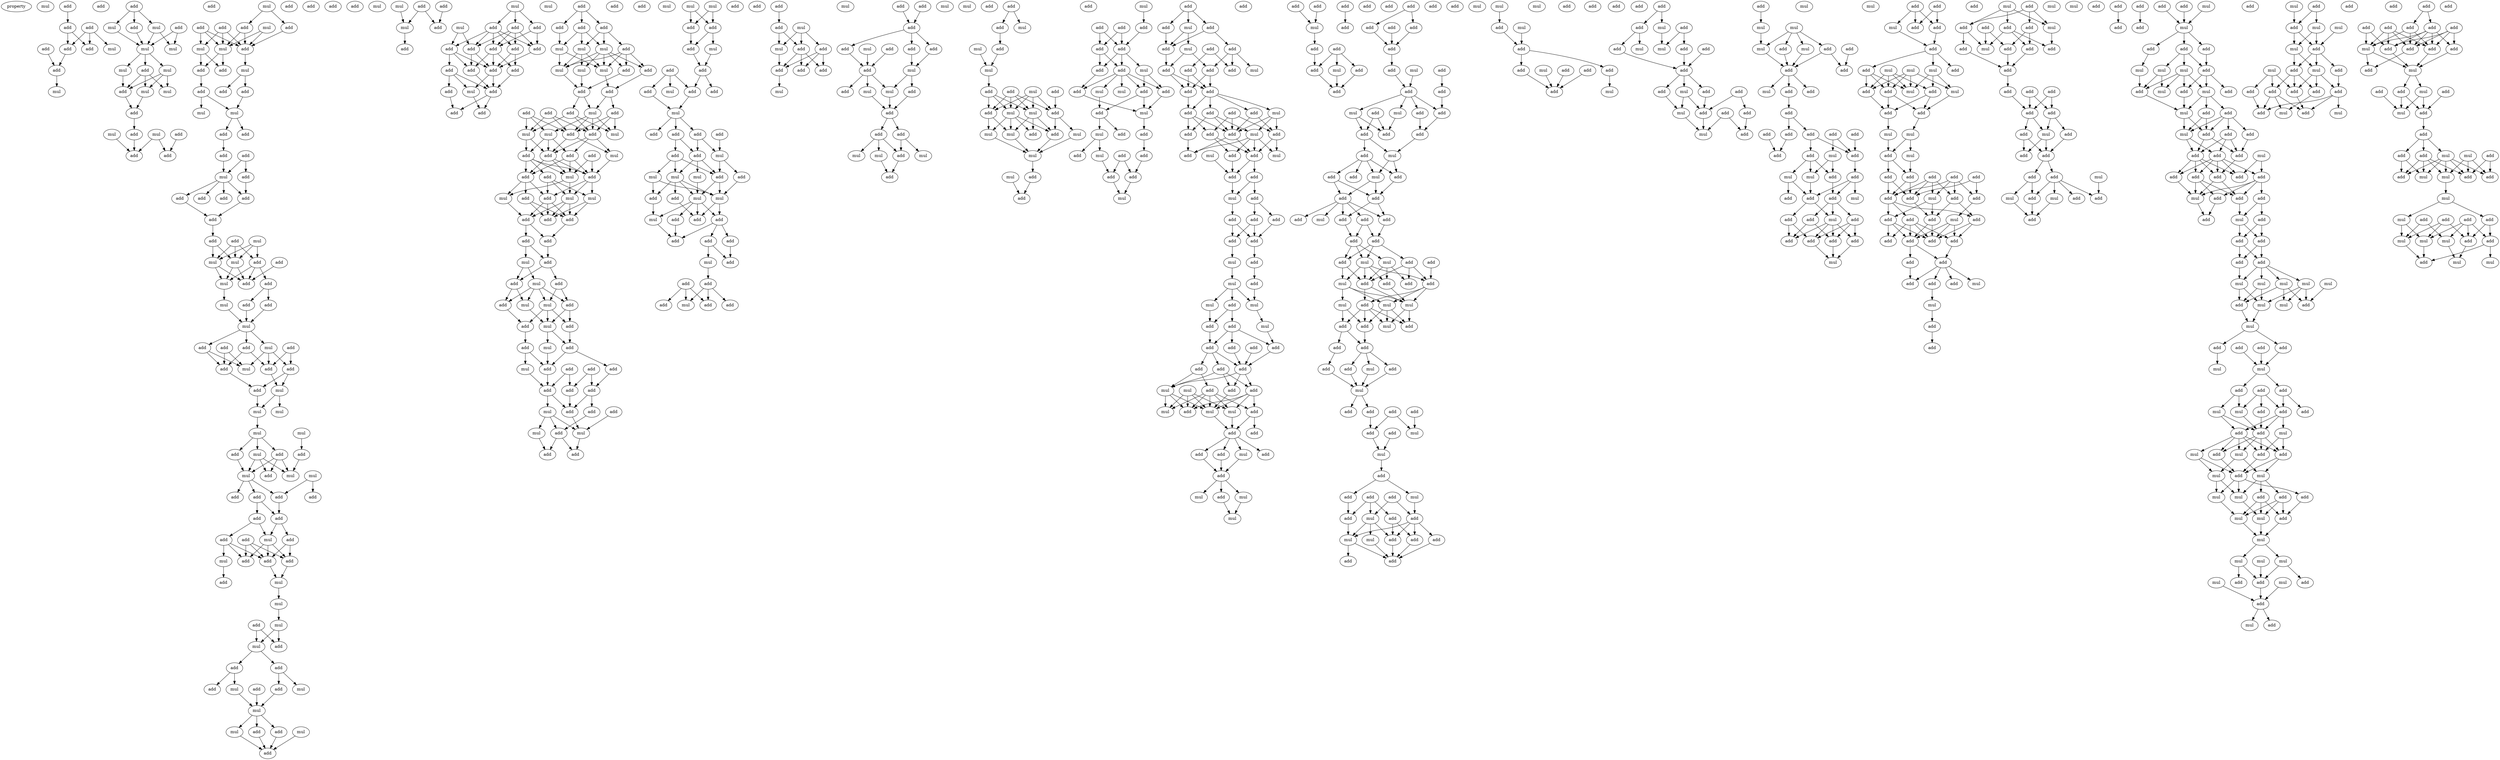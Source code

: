 digraph {
    node [fontcolor=black]
    property [mul=2,lf=1.8]
    0 [ label = mul ];
    1 [ label = add ];
    2 [ label = add ];
    3 [ label = add ];
    4 [ label = mul ];
    5 [ label = add ];
    6 [ label = add ];
    7 [ label = add ];
    8 [ label = add ];
    9 [ label = add ];
    10 [ label = mul ];
    11 [ label = add ];
    12 [ label = add ];
    13 [ label = mul ];
    14 [ label = mul ];
    15 [ label = add ];
    16 [ label = mul ];
    17 [ label = mul ];
    18 [ label = mul ];
    19 [ label = mul ];
    20 [ label = add ];
    21 [ label = mul ];
    22 [ label = add ];
    23 [ label = mul ];
    24 [ label = add ];
    25 [ label = add ];
    26 [ label = mul ];
    27 [ label = add ];
    28 [ label = mul ];
    29 [ label = add ];
    30 [ label = add ];
    31 [ label = add ];
    32 [ label = mul ];
    33 [ label = add ];
    34 [ label = add ];
    35 [ label = add ];
    36 [ label = mul ];
    37 [ label = add ];
    38 [ label = mul ];
    39 [ label = add ];
    40 [ label = mul ];
    41 [ label = mul ];
    42 [ label = add ];
    43 [ label = add ];
    44 [ label = add ];
    45 [ label = add ];
    46 [ label = add ];
    47 [ label = add ];
    48 [ label = mul ];
    49 [ label = mul ];
    50 [ label = add ];
    51 [ label = add ];
    52 [ label = add ];
    53 [ label = add ];
    54 [ label = add ];
    55 [ label = add ];
    56 [ label = add ];
    57 [ label = mul ];
    58 [ label = add ];
    59 [ label = add ];
    60 [ label = add ];
    61 [ label = add ];
    62 [ label = add ];
    63 [ label = add ];
    64 [ label = add ];
    65 [ label = mul ];
    66 [ label = add ];
    67 [ label = add ];
    68 [ label = add ];
    69 [ label = mul ];
    70 [ label = mul ];
    71 [ label = add ];
    72 [ label = add ];
    73 [ label = mul ];
    74 [ label = add ];
    75 [ label = add ];
    76 [ label = mul ];
    77 [ label = mul ];
    78 [ label = mul ];
    79 [ label = mul ];
    80 [ label = add ];
    81 [ label = add ];
    82 [ label = add ];
    83 [ label = add ];
    84 [ label = mul ];
    85 [ label = add ];
    86 [ label = add ];
    87 [ label = add ];
    88 [ label = add ];
    89 [ label = mul ];
    90 [ label = mul ];
    91 [ label = mul ];
    92 [ label = mul ];
    93 [ label = mul ];
    94 [ label = add ];
    95 [ label = mul ];
    96 [ label = add ];
    97 [ label = add ];
    98 [ label = mul ];
    99 [ label = mul ];
    100 [ label = add ];
    101 [ label = mul ];
    102 [ label = add ];
    103 [ label = add ];
    104 [ label = add ];
    105 [ label = add ];
    106 [ label = add ];
    107 [ label = add ];
    108 [ label = add ];
    109 [ label = mul ];
    110 [ label = add ];
    111 [ label = add ];
    112 [ label = mul ];
    113 [ label = add ];
    114 [ label = add ];
    115 [ label = add ];
    116 [ label = mul ];
    117 [ label = add ];
    118 [ label = mul ];
    119 [ label = mul ];
    120 [ label = add ];
    121 [ label = add ];
    122 [ label = mul ];
    123 [ label = add ];
    124 [ label = add ];
    125 [ label = add ];
    126 [ label = mul ];
    127 [ label = mul ];
    128 [ label = add ];
    129 [ label = add ];
    130 [ label = mul ];
    131 [ label = mul ];
    132 [ label = mul ];
    133 [ label = add ];
    134 [ label = add ];
    135 [ label = add ];
    136 [ label = mul ];
    137 [ label = add ];
    138 [ label = add ];
    139 [ label = mul ];
    140 [ label = add ];
    141 [ label = add ];
    142 [ label = mul ];
    143 [ label = add ];
    144 [ label = add ];
    145 [ label = mul ];
    146 [ label = add ];
    147 [ label = add ];
    148 [ label = add ];
    149 [ label = add ];
    150 [ label = add ];
    151 [ label = add ];
    152 [ label = add ];
    153 [ label = add ];
    154 [ label = add ];
    155 [ label = add ];
    156 [ label = add ];
    157 [ label = mul ];
    158 [ label = add ];
    159 [ label = add ];
    160 [ label = add ];
    161 [ label = mul ];
    162 [ label = add ];
    163 [ label = add ];
    164 [ label = add ];
    165 [ label = add ];
    166 [ label = mul ];
    167 [ label = mul ];
    168 [ label = mul ];
    169 [ label = add ];
    170 [ label = mul ];
    171 [ label = add ];
    172 [ label = mul ];
    173 [ label = add ];
    174 [ label = mul ];
    175 [ label = add ];
    176 [ label = add ];
    177 [ label = add ];
    178 [ label = mul ];
    179 [ label = add ];
    180 [ label = add ];
    181 [ label = add ];
    182 [ label = mul ];
    183 [ label = add ];
    184 [ label = mul ];
    185 [ label = mul ];
    186 [ label = add ];
    187 [ label = add ];
    188 [ label = add ];
    189 [ label = mul ];
    190 [ label = add ];
    191 [ label = add ];
    192 [ label = add ];
    193 [ label = add ];
    194 [ label = add ];
    195 [ label = mul ];
    196 [ label = mul ];
    197 [ label = add ];
    198 [ label = mul ];
    199 [ label = mul ];
    200 [ label = add ];
    201 [ label = add ];
    202 [ label = add ];
    203 [ label = add ];
    204 [ label = add ];
    205 [ label = add ];
    206 [ label = add ];
    207 [ label = mul ];
    208 [ label = add ];
    209 [ label = mul ];
    210 [ label = add ];
    211 [ label = add ];
    212 [ label = add ];
    213 [ label = mul ];
    214 [ label = mul ];
    215 [ label = add ];
    216 [ label = mul ];
    217 [ label = add ];
    218 [ label = add ];
    219 [ label = add ];
    220 [ label = mul ];
    221 [ label = add ];
    222 [ label = add ];
    223 [ label = mul ];
    224 [ label = add ];
    225 [ label = add ];
    226 [ label = add ];
    227 [ label = add ];
    228 [ label = add ];
    229 [ label = add ];
    230 [ label = add ];
    231 [ label = add ];
    232 [ label = mul ];
    233 [ label = mul ];
    234 [ label = add ];
    235 [ label = mul ];
    236 [ label = add ];
    237 [ label = add ];
    238 [ label = add ];
    239 [ label = add ];
    240 [ label = mul ];
    241 [ label = mul ];
    242 [ label = mul ];
    243 [ label = add ];
    244 [ label = add ];
    245 [ label = add ];
    246 [ label = add ];
    247 [ label = mul ];
    248 [ label = add ];
    249 [ label = add ];
    250 [ label = add ];
    251 [ label = mul ];
    252 [ label = add ];
    253 [ label = add ];
    254 [ label = mul ];
    255 [ label = add ];
    256 [ label = add ];
    257 [ label = add ];
    258 [ label = add ];
    259 [ label = add ];
    260 [ label = add ];
    261 [ label = add ];
    262 [ label = mul ];
    263 [ label = add ];
    264 [ label = mul ];
    265 [ label = add ];
    266 [ label = mul ];
    267 [ label = mul ];
    268 [ label = add ];
    269 [ label = mul ];
    270 [ label = add ];
    271 [ label = mul ];
    272 [ label = mul ];
    273 [ label = add ];
    274 [ label = add ];
    275 [ label = add ];
    276 [ label = add ];
    277 [ label = add ];
    278 [ label = add ];
    279 [ label = mul ];
    280 [ label = add ];
    281 [ label = add ];
    282 [ label = add ];
    283 [ label = add ];
    284 [ label = add ];
    285 [ label = mul ];
    286 [ label = add ];
    287 [ label = add ];
    288 [ label = mul ];
    289 [ label = add ];
    290 [ label = mul ];
    291 [ label = add ];
    292 [ label = add ];
    293 [ label = add ];
    294 [ label = add ];
    295 [ label = add ];
    296 [ label = mul ];
    297 [ label = mul ];
    298 [ label = add ];
    299 [ label = add ];
    300 [ label = add ];
    301 [ label = add ];
    302 [ label = mul ];
    303 [ label = add ];
    304 [ label = add ];
    305 [ label = add ];
    306 [ label = mul ];
    307 [ label = add ];
    308 [ label = add ];
    309 [ label = add ];
    310 [ label = mul ];
    311 [ label = mul ];
    312 [ label = add ];
    313 [ label = add ];
    314 [ label = add ];
    315 [ label = mul ];
    316 [ label = mul ];
    317 [ label = mul ];
    318 [ label = mul ];
    319 [ label = add ];
    320 [ label = add ];
    321 [ label = mul ];
    322 [ label = add ];
    323 [ label = add ];
    324 [ label = add ];
    325 [ label = mul ];
    326 [ label = mul ];
    327 [ label = add ];
    328 [ label = mul ];
    329 [ label = add ];
    330 [ label = add ];
    331 [ label = add ];
    332 [ label = mul ];
    333 [ label = add ];
    334 [ label = mul ];
    335 [ label = add ];
    336 [ label = mul ];
    337 [ label = mul ];
    338 [ label = add ];
    339 [ label = add ];
    340 [ label = mul ];
    341 [ label = mul ];
    342 [ label = mul ];
    343 [ label = mul ];
    344 [ label = add ];
    345 [ label = add ];
    346 [ label = add ];
    347 [ label = mul ];
    348 [ label = add ];
    349 [ label = add ];
    350 [ label = add ];
    351 [ label = add ];
    352 [ label = add ];
    353 [ label = mul ];
    354 [ label = add ];
    355 [ label = add ];
    356 [ label = mul ];
    357 [ label = add ];
    358 [ label = add ];
    359 [ label = mul ];
    360 [ label = add ];
    361 [ label = mul ];
    362 [ label = add ];
    363 [ label = add ];
    364 [ label = add ];
    365 [ label = mul ];
    366 [ label = add ];
    367 [ label = add ];
    368 [ label = mul ];
    369 [ label = add ];
    370 [ label = add ];
    371 [ label = add ];
    372 [ label = mul ];
    373 [ label = add ];
    374 [ label = add ];
    375 [ label = add ];
    376 [ label = add ];
    377 [ label = mul ];
    378 [ label = add ];
    379 [ label = mul ];
    380 [ label = add ];
    381 [ label = add ];
    382 [ label = add ];
    383 [ label = add ];
    384 [ label = add ];
    385 [ label = add ];
    386 [ label = mul ];
    387 [ label = add ];
    388 [ label = add ];
    389 [ label = add ];
    390 [ label = mul ];
    391 [ label = add ];
    392 [ label = add ];
    393 [ label = add ];
    394 [ label = mul ];
    395 [ label = add ];
    396 [ label = add ];
    397 [ label = add ];
    398 [ label = add ];
    399 [ label = mul ];
    400 [ label = mul ];
    401 [ label = add ];
    402 [ label = add ];
    403 [ label = add ];
    404 [ label = add ];
    405 [ label = add ];
    406 [ label = mul ];
    407 [ label = add ];
    408 [ label = add ];
    409 [ label = add ];
    410 [ label = add ];
    411 [ label = add ];
    412 [ label = add ];
    413 [ label = add ];
    414 [ label = mul ];
    415 [ label = mul ];
    416 [ label = add ];
    417 [ label = mul ];
    418 [ label = mul ];
    419 [ label = add ];
    420 [ label = add ];
    421 [ label = mul ];
    422 [ label = add ];
    423 [ label = add ];
    424 [ label = add ];
    425 [ label = add ];
    426 [ label = add ];
    427 [ label = add ];
    428 [ label = add ];
    429 [ label = add ];
    430 [ label = add ];
    431 [ label = add ];
    432 [ label = add ];
    433 [ label = mul ];
    434 [ label = mul ];
    435 [ label = add ];
    436 [ label = mul ];
    437 [ label = mul ];
    438 [ label = mul ];
    439 [ label = add ];
    440 [ label = add ];
    441 [ label = add ];
    442 [ label = add ];
    443 [ label = add ];
    444 [ label = mul ];
    445 [ label = add ];
    446 [ label = add ];
    447 [ label = mul ];
    448 [ label = mul ];
    449 [ label = add ];
    450 [ label = mul ];
    451 [ label = add ];
    452 [ label = add ];
    453 [ label = mul ];
    454 [ label = add ];
    455 [ label = add ];
    456 [ label = mul ];
    457 [ label = add ];
    458 [ label = add ];
    459 [ label = add ];
    460 [ label = add ];
    461 [ label = add ];
    462 [ label = add ];
    463 [ label = add ];
    464 [ label = add ];
    465 [ label = add ];
    466 [ label = add ];
    467 [ label = add ];
    468 [ label = add ];
    469 [ label = add ];
    470 [ label = mul ];
    471 [ label = add ];
    472 [ label = add ];
    473 [ label = add ];
    474 [ label = add ];
    475 [ label = add ];
    476 [ label = mul ];
    477 [ label = mul ];
    478 [ label = add ];
    479 [ label = add ];
    480 [ label = add ];
    481 [ label = add ];
    482 [ label = add ];
    483 [ label = add ];
    484 [ label = mul ];
    485 [ label = add ];
    486 [ label = add ];
    487 [ label = add ];
    488 [ label = mul ];
    489 [ label = add ];
    490 [ label = add ];
    491 [ label = add ];
    492 [ label = add ];
    493 [ label = add ];
    494 [ label = mul ];
    495 [ label = add ];
    496 [ label = add ];
    497 [ label = add ];
    498 [ label = mul ];
    499 [ label = add ];
    500 [ label = add ];
    501 [ label = add ];
    502 [ label = mul ];
    503 [ label = add ];
    504 [ label = mul ];
    505 [ label = add ];
    506 [ label = add ];
    507 [ label = add ];
    508 [ label = add ];
    509 [ label = mul ];
    510 [ label = mul ];
    511 [ label = mul ];
    512 [ label = add ];
    513 [ label = mul ];
    514 [ label = add ];
    515 [ label = add ];
    516 [ label = add ];
    517 [ label = add ];
    518 [ label = add ];
    519 [ label = add ];
    520 [ label = add ];
    521 [ label = add ];
    522 [ label = mul ];
    523 [ label = mul ];
    524 [ label = add ];
    525 [ label = add ];
    526 [ label = add ];
    527 [ label = add ];
    528 [ label = add ];
    529 [ label = mul ];
    530 [ label = add ];
    531 [ label = mul ];
    532 [ label = add ];
    533 [ label = add ];
    534 [ label = add ];
    535 [ label = add ];
    536 [ label = mul ];
    537 [ label = add ];
    538 [ label = add ];
    539 [ label = mul ];
    540 [ label = add ];
    541 [ label = mul ];
    542 [ label = add ];
    543 [ label = add ];
    544 [ label = mul ];
    545 [ label = add ];
    546 [ label = add ];
    547 [ label = add ];
    548 [ label = mul ];
    549 [ label = mul ];
    550 [ label = mul ];
    551 [ label = mul ];
    552 [ label = add ];
    553 [ label = add ];
    554 [ label = add ];
    555 [ label = mul ];
    556 [ label = add ];
    557 [ label = add ];
    558 [ label = add ];
    559 [ label = add ];
    560 [ label = mul ];
    561 [ label = add ];
    562 [ label = add ];
    563 [ label = add ];
    564 [ label = add ];
    565 [ label = add ];
    566 [ label = add ];
    567 [ label = mul ];
    568 [ label = add ];
    569 [ label = add ];
    570 [ label = add ];
    571 [ label = mul ];
    572 [ label = mul ];
    573 [ label = add ];
    574 [ label = add ];
    575 [ label = add ];
    576 [ label = add ];
    577 [ label = mul ];
    578 [ label = add ];
    579 [ label = mul ];
    580 [ label = add ];
    581 [ label = add ];
    582 [ label = add ];
    583 [ label = add ];
    584 [ label = mul ];
    585 [ label = add ];
    586 [ label = mul ];
    587 [ label = mul ];
    588 [ label = mul ];
    589 [ label = mul ];
    590 [ label = add ];
    591 [ label = add ];
    592 [ label = mul ];
    593 [ label = add ];
    594 [ label = add ];
    595 [ label = mul ];
    596 [ label = add ];
    597 [ label = mul ];
    598 [ label = add ];
    599 [ label = add ];
    600 [ label = add ];
    601 [ label = add ];
    602 [ label = add ];
    603 [ label = add ];
    604 [ label = add ];
    605 [ label = add ];
    606 [ label = add ];
    607 [ label = mul ];
    608 [ label = add ];
    609 [ label = add ];
    610 [ label = mul ];
    611 [ label = add ];
    612 [ label = mul ];
    613 [ label = add ];
    614 [ label = add ];
    615 [ label = add ];
    616 [ label = mul ];
    617 [ label = add ];
    618 [ label = add ];
    619 [ label = add ];
    620 [ label = add ];
    621 [ label = mul ];
    622 [ label = add ];
    623 [ label = add ];
    624 [ label = add ];
    625 [ label = add ];
    626 [ label = mul ];
    627 [ label = add ];
    628 [ label = add ];
    629 [ label = add ];
    630 [ label = add ];
    631 [ label = add ];
    632 [ label = mul ];
    633 [ label = add ];
    634 [ label = mul ];
    635 [ label = mul ];
    636 [ label = add ];
    637 [ label = mul ];
    638 [ label = add ];
    639 [ label = add ];
    640 [ label = mul ];
    641 [ label = add ];
    642 [ label = mul ];
    643 [ label = add ];
    644 [ label = add ];
    645 [ label = add ];
    646 [ label = mul ];
    647 [ label = mul ];
    648 [ label = add ];
    649 [ label = mul ];
    650 [ label = add ];
    651 [ label = add ];
    652 [ label = add ];
    653 [ label = add ];
    654 [ label = add ];
    655 [ label = add ];
    656 [ label = add ];
    657 [ label = mul ];
    658 [ label = add ];
    659 [ label = add ];
    660 [ label = add ];
    661 [ label = add ];
    662 [ label = mul ];
    663 [ label = add ];
    664 [ label = add ];
    665 [ label = add ];
    666 [ label = add ];
    667 [ label = add ];
    668 [ label = add ];
    669 [ label = add ];
    670 [ label = add ];
    671 [ label = mul ];
    672 [ label = add ];
    673 [ label = add ];
    674 [ label = add ];
    675 [ label = mul ];
    676 [ label = add ];
    677 [ label = mul ];
    678 [ label = add ];
    679 [ label = add ];
    680 [ label = add ];
    681 [ label = mul ];
    682 [ label = add ];
    683 [ label = add ];
    684 [ label = add ];
    685 [ label = add ];
    686 [ label = add ];
    687 [ label = mul ];
    688 [ label = add ];
    689 [ label = add ];
    690 [ label = add ];
    691 [ label = mul ];
    692 [ label = add ];
    693 [ label = add ];
    694 [ label = add ];
    695 [ label = add ];
    696 [ label = add ];
    697 [ label = add ];
    698 [ label = mul ];
    699 [ label = add ];
    700 [ label = add ];
    701 [ label = add ];
    702 [ label = add ];
    703 [ label = add ];
    704 [ label = mul ];
    705 [ label = add ];
    706 [ label = mul ];
    707 [ label = add ];
    708 [ label = add ];
    709 [ label = mul ];
    710 [ label = add ];
    711 [ label = mul ];
    712 [ label = add ];
    713 [ label = add ];
    714 [ label = add ];
    715 [ label = add ];
    716 [ label = add ];
    717 [ label = add ];
    718 [ label = mul ];
    719 [ label = mul ];
    720 [ label = add ];
    721 [ label = add ];
    722 [ label = add ];
    723 [ label = add ];
    724 [ label = add ];
    725 [ label = mul ];
    726 [ label = mul ];
    727 [ label = mul ];
    728 [ label = add ];
    729 [ label = mul ];
    730 [ label = add ];
    731 [ label = mul ];
    732 [ label = add ];
    733 [ label = add ];
    734 [ label = mul ];
    735 [ label = add ];
    736 [ label = add ];
    737 [ label = add ];
    738 [ label = add ];
    739 [ label = mul ];
    740 [ label = add ];
    741 [ label = add ];
    742 [ label = add ];
    743 [ label = mul ];
    744 [ label = add ];
    745 [ label = add ];
    746 [ label = add ];
    747 [ label = add ];
    748 [ label = add ];
    749 [ label = add ];
    750 [ label = mul ];
    751 [ label = add ];
    752 [ label = add ];
    753 [ label = add ];
    754 [ label = add ];
    755 [ label = mul ];
    756 [ label = add ];
    757 [ label = add ];
    758 [ label = add ];
    759 [ label = add ];
    760 [ label = add ];
    761 [ label = mul ];
    762 [ label = mul ];
    763 [ label = mul ];
    764 [ label = mul ];
    765 [ label = mul ];
    766 [ label = mul ];
    767 [ label = add ];
    768 [ label = mul ];
    769 [ label = add ];
    770 [ label = mul ];
    771 [ label = add ];
    772 [ label = add ];
    773 [ label = add ];
    774 [ label = add ];
    775 [ label = mul ];
    776 [ label = mul ];
    777 [ label = add ];
    778 [ label = add ];
    779 [ label = add ];
    780 [ label = add ];
    781 [ label = mul ];
    782 [ label = add ];
    783 [ label = add ];
    784 [ label = mul ];
    785 [ label = add ];
    786 [ label = add ];
    787 [ label = mul ];
    788 [ label = mul ];
    789 [ label = add ];
    790 [ label = add ];
    791 [ label = mul ];
    792 [ label = add ];
    793 [ label = add ];
    794 [ label = mul ];
    795 [ label = mul ];
    796 [ label = add ];
    797 [ label = mul ];
    798 [ label = add ];
    799 [ label = mul ];
    800 [ label = add ];
    801 [ label = mul ];
    802 [ label = add ];
    803 [ label = mul ];
    804 [ label = mul ];
    805 [ label = mul ];
    806 [ label = mul ];
    807 [ label = mul ];
    808 [ label = mul ];
    809 [ label = add ];
    810 [ label = mul ];
    811 [ label = add ];
    812 [ label = add ];
    813 [ label = add ];
    814 [ label = mul ];
    815 [ label = add ];
    816 [ label = mul ];
    817 [ label = add ];
    818 [ label = add ];
    819 [ label = mul ];
    820 [ label = mul ];
    821 [ label = add ];
    822 [ label = mul ];
    823 [ label = add ];
    824 [ label = mul ];
    825 [ label = mul ];
    826 [ label = add ];
    827 [ label = add ];
    828 [ label = add ];
    829 [ label = add ];
    830 [ label = add ];
    831 [ label = add ];
    832 [ label = add ];
    833 [ label = add ];
    834 [ label = add ];
    835 [ label = mul ];
    836 [ label = mul ];
    837 [ label = add ];
    838 [ label = add ];
    839 [ label = add ];
    840 [ label = add ];
    841 [ label = add ];
    842 [ label = add ];
    843 [ label = add ];
    844 [ label = mul ];
    845 [ label = add ];
    846 [ label = add ];
    847 [ label = add ];
    848 [ label = add ];
    849 [ label = mul ];
    850 [ label = add ];
    851 [ label = add ];
    852 [ label = add ];
    853 [ label = add ];
    854 [ label = mul ];
    855 [ label = add ];
    856 [ label = mul ];
    857 [ label = add ];
    858 [ label = add ];
    859 [ label = add ];
    860 [ label = add ];
    861 [ label = add ];
    862 [ label = mul ];
    863 [ label = mul ];
    864 [ label = add ];
    865 [ label = mul ];
    866 [ label = add ];
    867 [ label = mul ];
    868 [ label = add ];
    869 [ label = mul ];
    870 [ label = add ];
    871 [ label = add ];
    872 [ label = add ];
    873 [ label = mul ];
    874 [ label = add ];
    875 [ label = mul ];
    876 [ label = mul ];
    877 [ label = mul ];
    878 [ label = add ];
    879 [ label = add ];
    880 [ label = mul ];
    881 [ label = add ];
    882 [ label = mul ];
    1 -> 2 [ name = 0 ];
    2 -> 6 [ name = 1 ];
    2 -> 8 [ name = 2 ];
    3 -> 4 [ name = 3 ];
    3 -> 6 [ name = 4 ];
    3 -> 8 [ name = 5 ];
    5 -> 9 [ name = 6 ];
    6 -> 9 [ name = 7 ];
    9 -> 10 [ name = 8 ];
    11 -> 12 [ name = 9 ];
    11 -> 13 [ name = 10 ];
    11 -> 14 [ name = 11 ];
    12 -> 17 [ name = 12 ];
    13 -> 17 [ name = 13 ];
    14 -> 16 [ name = 14 ];
    14 -> 17 [ name = 15 ];
    15 -> 16 [ name = 16 ];
    15 -> 17 [ name = 17 ];
    17 -> 18 [ name = 18 ];
    17 -> 19 [ name = 19 ];
    17 -> 20 [ name = 20 ];
    18 -> 22 [ name = 21 ];
    19 -> 21 [ name = 22 ];
    19 -> 22 [ name = 23 ];
    19 -> 23 [ name = 24 ];
    20 -> 21 [ name = 25 ];
    20 -> 22 [ name = 26 ];
    20 -> 23 [ name = 27 ];
    21 -> 24 [ name = 28 ];
    22 -> 24 [ name = 29 ];
    24 -> 29 [ name = 30 ];
    25 -> 31 [ name = 31 ];
    26 -> 30 [ name = 32 ];
    26 -> 31 [ name = 33 ];
    28 -> 30 [ name = 34 ];
    29 -> 30 [ name = 35 ];
    32 -> 33 [ name = 36 ];
    32 -> 37 [ name = 37 ];
    33 -> 39 [ name = 38 ];
    33 -> 40 [ name = 39 ];
    34 -> 38 [ name = 40 ];
    34 -> 39 [ name = 41 ];
    34 -> 40 [ name = 42 ];
    35 -> 38 [ name = 43 ];
    35 -> 39 [ name = 44 ];
    35 -> 40 [ name = 45 ];
    36 -> 39 [ name = 46 ];
    36 -> 40 [ name = 47 ];
    37 -> 39 [ name = 48 ];
    38 -> 42 [ name = 49 ];
    38 -> 43 [ name = 50 ];
    39 -> 41 [ name = 51 ];
    40 -> 42 [ name = 52 ];
    40 -> 43 [ name = 53 ];
    41 -> 44 [ name = 54 ];
    41 -> 47 [ name = 55 ];
    42 -> 45 [ name = 56 ];
    44 -> 49 [ name = 57 ];
    45 -> 48 [ name = 58 ];
    45 -> 49 [ name = 59 ];
    49 -> 50 [ name = 60 ];
    49 -> 51 [ name = 61 ];
    50 -> 55 [ name = 62 ];
    54 -> 56 [ name = 63 ];
    54 -> 57 [ name = 64 ];
    55 -> 57 [ name = 65 ];
    56 -> 61 [ name = 66 ];
    57 -> 59 [ name = 67 ];
    57 -> 60 [ name = 68 ];
    57 -> 61 [ name = 69 ];
    57 -> 62 [ name = 70 ];
    59 -> 63 [ name = 71 ];
    61 -> 63 [ name = 72 ];
    63 -> 66 [ name = 73 ];
    64 -> 67 [ name = 74 ];
    64 -> 69 [ name = 75 ];
    64 -> 70 [ name = 76 ];
    65 -> 67 [ name = 77 ];
    65 -> 69 [ name = 78 ];
    65 -> 70 [ name = 79 ];
    66 -> 69 [ name = 80 ];
    66 -> 70 [ name = 81 ];
    67 -> 71 [ name = 82 ];
    67 -> 72 [ name = 83 ];
    67 -> 73 [ name = 84 ];
    68 -> 71 [ name = 85 ];
    69 -> 71 [ name = 86 ];
    69 -> 73 [ name = 87 ];
    70 -> 71 [ name = 88 ];
    70 -> 73 [ name = 89 ];
    72 -> 74 [ name = 90 ];
    72 -> 75 [ name = 91 ];
    73 -> 77 [ name = 92 ];
    74 -> 78 [ name = 93 ];
    75 -> 78 [ name = 94 ];
    77 -> 78 [ name = 95 ];
    78 -> 79 [ name = 96 ];
    78 -> 80 [ name = 97 ];
    78 -> 82 [ name = 98 ];
    79 -> 84 [ name = 99 ];
    79 -> 85 [ name = 100 ];
    79 -> 86 [ name = 101 ];
    80 -> 86 [ name = 102 ];
    80 -> 87 [ name = 103 ];
    81 -> 84 [ name = 104 ];
    81 -> 87 [ name = 105 ];
    82 -> 84 [ name = 106 ];
    82 -> 87 [ name = 107 ];
    83 -> 85 [ name = 108 ];
    83 -> 86 [ name = 109 ];
    85 -> 88 [ name = 110 ];
    85 -> 89 [ name = 111 ];
    86 -> 89 [ name = 112 ];
    87 -> 88 [ name = 113 ];
    88 -> 91 [ name = 114 ];
    89 -> 90 [ name = 115 ];
    89 -> 91 [ name = 116 ];
    91 -> 92 [ name = 117 ];
    92 -> 94 [ name = 118 ];
    92 -> 95 [ name = 119 ];
    92 -> 96 [ name = 120 ];
    93 -> 97 [ name = 121 ];
    94 -> 99 [ name = 122 ];
    95 -> 99 [ name = 123 ];
    95 -> 100 [ name = 124 ];
    95 -> 101 [ name = 125 ];
    96 -> 99 [ name = 126 ];
    96 -> 100 [ name = 127 ];
    96 -> 101 [ name = 128 ];
    97 -> 101 [ name = 129 ];
    98 -> 102 [ name = 130 ];
    98 -> 105 [ name = 131 ];
    99 -> 103 [ name = 132 ];
    99 -> 104 [ name = 133 ];
    99 -> 105 [ name = 134 ];
    104 -> 106 [ name = 135 ];
    104 -> 107 [ name = 136 ];
    105 -> 106 [ name = 137 ];
    106 -> 109 [ name = 138 ];
    106 -> 110 [ name = 139 ];
    107 -> 109 [ name = 140 ];
    107 -> 111 [ name = 141 ];
    108 -> 113 [ name = 142 ];
    108 -> 114 [ name = 143 ];
    108 -> 115 [ name = 144 ];
    109 -> 113 [ name = 145 ];
    109 -> 114 [ name = 146 ];
    109 -> 115 [ name = 147 ];
    110 -> 113 [ name = 148 ];
    110 -> 114 [ name = 149 ];
    111 -> 112 [ name = 150 ];
    111 -> 113 [ name = 151 ];
    111 -> 115 [ name = 152 ];
    112 -> 117 [ name = 153 ];
    113 -> 116 [ name = 154 ];
    114 -> 116 [ name = 155 ];
    116 -> 118 [ name = 156 ];
    118 -> 119 [ name = 157 ];
    119 -> 121 [ name = 158 ];
    119 -> 122 [ name = 159 ];
    120 -> 121 [ name = 160 ];
    120 -> 122 [ name = 161 ];
    122 -> 123 [ name = 162 ];
    122 -> 124 [ name = 163 ];
    123 -> 126 [ name = 164 ];
    123 -> 128 [ name = 165 ];
    124 -> 127 [ name = 166 ];
    124 -> 129 [ name = 167 ];
    125 -> 130 [ name = 168 ];
    127 -> 130 [ name = 169 ];
    128 -> 130 [ name = 170 ];
    130 -> 131 [ name = 171 ];
    130 -> 133 [ name = 172 ];
    130 -> 134 [ name = 173 ];
    131 -> 135 [ name = 174 ];
    132 -> 135 [ name = 175 ];
    133 -> 135 [ name = 176 ];
    134 -> 135 [ name = 177 ];
    136 -> 139 [ name = 178 ];
    137 -> 140 [ name = 179 ];
    138 -> 139 [ name = 180 ];
    138 -> 140 [ name = 181 ];
    139 -> 141 [ name = 182 ];
    142 -> 143 [ name = 183 ];
    142 -> 144 [ name = 184 ];
    142 -> 146 [ name = 185 ];
    143 -> 147 [ name = 186 ];
    143 -> 148 [ name = 187 ];
    143 -> 150 [ name = 188 ];
    143 -> 151 [ name = 189 ];
    144 -> 147 [ name = 190 ];
    144 -> 148 [ name = 191 ];
    145 -> 149 [ name = 192 ];
    145 -> 150 [ name = 193 ];
    146 -> 147 [ name = 194 ];
    146 -> 148 [ name = 195 ];
    146 -> 149 [ name = 196 ];
    146 -> 150 [ name = 197 ];
    146 -> 151 [ name = 198 ];
    147 -> 153 [ name = 199 ];
    147 -> 154 [ name = 200 ];
    147 -> 155 [ name = 201 ];
    148 -> 153 [ name = 202 ];
    149 -> 152 [ name = 203 ];
    149 -> 153 [ name = 204 ];
    149 -> 155 [ name = 205 ];
    150 -> 153 [ name = 206 ];
    150 -> 155 [ name = 207 ];
    151 -> 153 [ name = 208 ];
    151 -> 154 [ name = 209 ];
    152 -> 156 [ name = 210 ];
    152 -> 157 [ name = 211 ];
    152 -> 158 [ name = 212 ];
    153 -> 157 [ name = 213 ];
    153 -> 158 [ name = 214 ];
    154 -> 158 [ name = 215 ];
    155 -> 158 [ name = 216 ];
    156 -> 160 [ name = 217 ];
    157 -> 159 [ name = 218 ];
    158 -> 159 [ name = 219 ];
    158 -> 160 [ name = 220 ];
    162 -> 163 [ name = 221 ];
    162 -> 164 [ name = 222 ];
    162 -> 165 [ name = 223 ];
    163 -> 166 [ name = 224 ];
    163 -> 167 [ name = 225 ];
    163 -> 168 [ name = 226 ];
    164 -> 167 [ name = 227 ];
    165 -> 166 [ name = 228 ];
    165 -> 168 [ name = 229 ];
    165 -> 169 [ name = 230 ];
    166 -> 170 [ name = 231 ];
    166 -> 171 [ name = 232 ];
    166 -> 172 [ name = 233 ];
    166 -> 173 [ name = 234 ];
    166 -> 174 [ name = 235 ];
    167 -> 172 [ name = 236 ];
    167 -> 174 [ name = 237 ];
    168 -> 170 [ name = 238 ];
    168 -> 172 [ name = 239 ];
    168 -> 174 [ name = 240 ];
    169 -> 171 [ name = 241 ];
    169 -> 172 [ name = 242 ];
    169 -> 173 [ name = 243 ];
    169 -> 174 [ name = 244 ];
    170 -> 175 [ name = 245 ];
    171 -> 176 [ name = 246 ];
    172 -> 175 [ name = 247 ];
    173 -> 175 [ name = 248 ];
    174 -> 176 [ name = 249 ];
    175 -> 178 [ name = 250 ];
    175 -> 180 [ name = 251 ];
    176 -> 178 [ name = 252 ];
    176 -> 181 [ name = 253 ];
    177 -> 183 [ name = 254 ];
    177 -> 184 [ name = 255 ];
    177 -> 186 [ name = 256 ];
    178 -> 182 [ name = 257 ];
    178 -> 183 [ name = 258 ];
    178 -> 185 [ name = 259 ];
    178 -> 186 [ name = 260 ];
    179 -> 182 [ name = 261 ];
    179 -> 183 [ name = 262 ];
    179 -> 184 [ name = 263 ];
    180 -> 184 [ name = 264 ];
    180 -> 185 [ name = 265 ];
    180 -> 186 [ name = 266 ];
    181 -> 183 [ name = 267 ];
    181 -> 185 [ name = 268 ];
    181 -> 186 [ name = 269 ];
    182 -> 187 [ name = 270 ];
    182 -> 190 [ name = 271 ];
    182 -> 191 [ name = 272 ];
    183 -> 189 [ name = 273 ];
    183 -> 191 [ name = 274 ];
    184 -> 190 [ name = 275 ];
    184 -> 191 [ name = 276 ];
    186 -> 187 [ name = 277 ];
    186 -> 189 [ name = 278 ];
    186 -> 191 [ name = 279 ];
    187 -> 193 [ name = 280 ];
    187 -> 194 [ name = 281 ];
    187 -> 195 [ name = 282 ];
    188 -> 194 [ name = 283 ];
    188 -> 195 [ name = 284 ];
    189 -> 194 [ name = 285 ];
    190 -> 192 [ name = 286 ];
    190 -> 193 [ name = 287 ];
    190 -> 194 [ name = 288 ];
    190 -> 195 [ name = 289 ];
    191 -> 193 [ name = 290 ];
    191 -> 194 [ name = 291 ];
    191 -> 195 [ name = 292 ];
    192 -> 198 [ name = 293 ];
    192 -> 199 [ name = 294 ];
    192 -> 200 [ name = 295 ];
    193 -> 196 [ name = 296 ];
    193 -> 197 [ name = 297 ];
    193 -> 200 [ name = 298 ];
    194 -> 198 [ name = 299 ];
    194 -> 199 [ name = 300 ];
    194 -> 200 [ name = 301 ];
    195 -> 196 [ name = 302 ];
    195 -> 199 [ name = 303 ];
    196 -> 201 [ name = 304 ];
    197 -> 202 [ name = 305 ];
    197 -> 203 [ name = 306 ];
    198 -> 202 [ name = 307 ];
    198 -> 203 [ name = 308 ];
    199 -> 201 [ name = 309 ];
    199 -> 202 [ name = 310 ];
    199 -> 203 [ name = 311 ];
    200 -> 201 [ name = 312 ];
    200 -> 202 [ name = 313 ];
    200 -> 203 [ name = 314 ];
    201 -> 204 [ name = 315 ];
    201 -> 205 [ name = 316 ];
    202 -> 204 [ name = 317 ];
    204 -> 206 [ name = 318 ];
    205 -> 206 [ name = 319 ];
    205 -> 207 [ name = 320 ];
    206 -> 208 [ name = 321 ];
    206 -> 210 [ name = 322 ];
    207 -> 208 [ name = 323 ];
    207 -> 209 [ name = 324 ];
    208 -> 212 [ name = 325 ];
    208 -> 214 [ name = 326 ];
    209 -> 211 [ name = 327 ];
    209 -> 212 [ name = 328 ];
    209 -> 213 [ name = 329 ];
    209 -> 214 [ name = 330 ];
    210 -> 211 [ name = 331 ];
    210 -> 213 [ name = 332 ];
    211 -> 215 [ name = 333 ];
    211 -> 216 [ name = 334 ];
    212 -> 217 [ name = 335 ];
    213 -> 215 [ name = 336 ];
    213 -> 216 [ name = 337 ];
    213 -> 217 [ name = 338 ];
    214 -> 216 [ name = 339 ];
    215 -> 219 [ name = 340 ];
    216 -> 219 [ name = 341 ];
    216 -> 220 [ name = 342 ];
    217 -> 218 [ name = 343 ];
    218 -> 223 [ name = 344 ];
    218 -> 224 [ name = 345 ];
    219 -> 221 [ name = 346 ];
    219 -> 224 [ name = 347 ];
    220 -> 224 [ name = 348 ];
    221 -> 227 [ name = 349 ];
    222 -> 226 [ name = 350 ];
    222 -> 228 [ name = 351 ];
    223 -> 226 [ name = 352 ];
    224 -> 226 [ name = 353 ];
    225 -> 227 [ name = 354 ];
    225 -> 228 [ name = 355 ];
    226 -> 231 [ name = 356 ];
    226 -> 232 [ name = 357 ];
    227 -> 230 [ name = 358 ];
    227 -> 231 [ name = 359 ];
    228 -> 231 [ name = 360 ];
    229 -> 235 [ name = 361 ];
    230 -> 234 [ name = 362 ];
    231 -> 235 [ name = 363 ];
    232 -> 233 [ name = 364 ];
    232 -> 234 [ name = 365 ];
    232 -> 235 [ name = 366 ];
    233 -> 237 [ name = 367 ];
    234 -> 237 [ name = 368 ];
    234 -> 238 [ name = 369 ];
    235 -> 238 [ name = 370 ];
    241 -> 243 [ name = 371 ];
    241 -> 244 [ name = 372 ];
    242 -> 243 [ name = 373 ];
    242 -> 244 [ name = 374 ];
    243 -> 245 [ name = 375 ];
    243 -> 247 [ name = 376 ];
    244 -> 245 [ name = 377 ];
    245 -> 249 [ name = 378 ];
    247 -> 249 [ name = 379 ];
    248 -> 250 [ name = 380 ];
    248 -> 251 [ name = 381 ];
    248 -> 253 [ name = 382 ];
    249 -> 250 [ name = 383 ];
    249 -> 252 [ name = 384 ];
    250 -> 254 [ name = 385 ];
    253 -> 254 [ name = 386 ];
    254 -> 256 [ name = 387 ];
    254 -> 258 [ name = 388 ];
    254 -> 259 [ name = 389 ];
    257 -> 262 [ name = 390 ];
    258 -> 260 [ name = 391 ];
    258 -> 261 [ name = 392 ];
    259 -> 260 [ name = 393 ];
    259 -> 262 [ name = 394 ];
    260 -> 265 [ name = 395 ];
    260 -> 266 [ name = 396 ];
    260 -> 267 [ name = 397 ];
    261 -> 264 [ name = 398 ];
    261 -> 265 [ name = 399 ];
    261 -> 266 [ name = 400 ];
    262 -> 263 [ name = 401 ];
    262 -> 265 [ name = 402 ];
    263 -> 271 [ name = 403 ];
    264 -> 268 [ name = 404 ];
    264 -> 271 [ name = 405 ];
    265 -> 269 [ name = 406 ];
    265 -> 271 [ name = 407 ];
    266 -> 268 [ name = 408 ];
    266 -> 269 [ name = 409 ];
    266 -> 270 [ name = 410 ];
    266 -> 271 [ name = 411 ];
    267 -> 269 [ name = 412 ];
    268 -> 272 [ name = 413 ];
    269 -> 272 [ name = 414 ];
    269 -> 273 [ name = 415 ];
    269 -> 274 [ name = 416 ];
    269 -> 275 [ name = 417 ];
    270 -> 273 [ name = 418 ];
    271 -> 273 [ name = 419 ];
    271 -> 275 [ name = 420 ];
    272 -> 276 [ name = 421 ];
    274 -> 276 [ name = 422 ];
    275 -> 276 [ name = 423 ];
    275 -> 277 [ name = 424 ];
    275 -> 278 [ name = 425 ];
    277 -> 279 [ name = 426 ];
    277 -> 280 [ name = 427 ];
    278 -> 280 [ name = 428 ];
    279 -> 282 [ name = 429 ];
    281 -> 284 [ name = 430 ];
    281 -> 285 [ name = 431 ];
    281 -> 287 [ name = 432 ];
    282 -> 284 [ name = 433 ];
    282 -> 285 [ name = 434 ];
    282 -> 286 [ name = 435 ];
    283 -> 289 [ name = 436 ];
    288 -> 290 [ name = 437 ];
    288 -> 291 [ name = 438 ];
    288 -> 292 [ name = 439 ];
    289 -> 290 [ name = 440 ];
    289 -> 291 [ name = 441 ];
    290 -> 294 [ name = 442 ];
    291 -> 293 [ name = 443 ];
    291 -> 294 [ name = 444 ];
    291 -> 295 [ name = 445 ];
    292 -> 293 [ name = 446 ];
    292 -> 294 [ name = 447 ];
    292 -> 295 [ name = 448 ];
    294 -> 296 [ name = 449 ];
    298 -> 300 [ name = 450 ];
    299 -> 300 [ name = 451 ];
    300 -> 301 [ name = 452 ];
    300 -> 304 [ name = 453 ];
    300 -> 305 [ name = 454 ];
    301 -> 307 [ name = 455 ];
    302 -> 307 [ name = 456 ];
    303 -> 307 [ name = 457 ];
    304 -> 306 [ name = 458 ];
    305 -> 306 [ name = 459 ];
    306 -> 309 [ name = 460 ];
    306 -> 310 [ name = 461 ];
    307 -> 308 [ name = 462 ];
    307 -> 310 [ name = 463 ];
    307 -> 311 [ name = 464 ];
    309 -> 312 [ name = 465 ];
    310 -> 312 [ name = 466 ];
    311 -> 312 [ name = 467 ];
    312 -> 313 [ name = 468 ];
    312 -> 314 [ name = 469 ];
    313 -> 316 [ name = 470 ];
    313 -> 317 [ name = 471 ];
    313 -> 319 [ name = 472 ];
    314 -> 315 [ name = 473 ];
    314 -> 319 [ name = 474 ];
    317 -> 320 [ name = 475 ];
    319 -> 320 [ name = 476 ];
    323 -> 324 [ name = 477 ];
    323 -> 325 [ name = 478 ];
    324 -> 327 [ name = 479 ];
    326 -> 328 [ name = 480 ];
    327 -> 328 [ name = 481 ];
    328 -> 331 [ name = 482 ];
    329 -> 333 [ name = 483 ];
    329 -> 334 [ name = 484 ];
    329 -> 335 [ name = 485 ];
    329 -> 336 [ name = 486 ];
    330 -> 333 [ name = 487 ];
    331 -> 334 [ name = 488 ];
    331 -> 335 [ name = 489 ];
    331 -> 336 [ name = 490 ];
    332 -> 333 [ name = 491 ];
    332 -> 334 [ name = 492 ];
    332 -> 335 [ name = 493 ];
    332 -> 336 [ name = 494 ];
    333 -> 339 [ name = 495 ];
    333 -> 341 [ name = 496 ];
    334 -> 338 [ name = 497 ];
    334 -> 339 [ name = 498 ];
    334 -> 340 [ name = 499 ];
    335 -> 337 [ name = 500 ];
    335 -> 340 [ name = 501 ];
    336 -> 337 [ name = 502 ];
    336 -> 338 [ name = 503 ];
    336 -> 339 [ name = 504 ];
    336 -> 340 [ name = 505 ];
    337 -> 342 [ name = 506 ];
    339 -> 342 [ name = 507 ];
    340 -> 342 [ name = 508 ];
    341 -> 342 [ name = 509 ];
    342 -> 345 [ name = 510 ];
    343 -> 346 [ name = 511 ];
    345 -> 346 [ name = 512 ];
    347 -> 349 [ name = 513 ];
    348 -> 351 [ name = 514 ];
    348 -> 352 [ name = 515 ];
    349 -> 352 [ name = 516 ];
    350 -> 351 [ name = 517 ];
    350 -> 352 [ name = 518 ];
    351 -> 354 [ name = 519 ];
    351 -> 355 [ name = 520 ];
    352 -> 353 [ name = 521 ];
    352 -> 354 [ name = 522 ];
    352 -> 355 [ name = 523 ];
    353 -> 358 [ name = 524 ];
    353 -> 360 [ name = 525 ];
    354 -> 356 [ name = 526 ];
    354 -> 357 [ name = 527 ];
    354 -> 358 [ name = 528 ];
    354 -> 359 [ name = 529 ];
    354 -> 360 [ name = 530 ];
    355 -> 357 [ name = 531 ];
    356 -> 362 [ name = 532 ];
    357 -> 361 [ name = 533 ];
    358 -> 361 [ name = 534 ];
    358 -> 362 [ name = 535 ];
    360 -> 361 [ name = 536 ];
    361 -> 364 [ name = 537 ];
    362 -> 363 [ name = 538 ];
    362 -> 365 [ name = 539 ];
    364 -> 366 [ name = 540 ];
    365 -> 368 [ name = 541 ];
    365 -> 369 [ name = 542 ];
    366 -> 370 [ name = 543 ];
    367 -> 370 [ name = 544 ];
    367 -> 371 [ name = 545 ];
    368 -> 371 [ name = 546 ];
    370 -> 372 [ name = 547 ];
    371 -> 372 [ name = 548 ];
    373 -> 374 [ name = 549 ];
    373 -> 376 [ name = 550 ];
    373 -> 377 [ name = 551 ];
    374 -> 380 [ name = 552 ];
    374 -> 381 [ name = 553 ];
    376 -> 380 [ name = 554 ];
    377 -> 379 [ name = 555 ];
    377 -> 380 [ name = 556 ];
    378 -> 382 [ name = 557 ];
    378 -> 384 [ name = 558 ];
    379 -> 383 [ name = 559 ];
    379 -> 385 [ name = 560 ];
    380 -> 385 [ name = 561 ];
    381 -> 383 [ name = 562 ];
    381 -> 384 [ name = 563 ];
    381 -> 386 [ name = 564 ];
    382 -> 387 [ name = 565 ];
    382 -> 388 [ name = 566 ];
    383 -> 387 [ name = 567 ];
    383 -> 388 [ name = 568 ];
    385 -> 387 [ name = 569 ];
    385 -> 388 [ name = 570 ];
    387 -> 389 [ name = 571 ];
    388 -> 389 [ name = 572 ];
    388 -> 390 [ name = 573 ];
    388 -> 392 [ name = 574 ];
    388 -> 393 [ name = 575 ];
    389 -> 395 [ name = 576 ];
    389 -> 396 [ name = 577 ];
    389 -> 397 [ name = 578 ];
    390 -> 394 [ name = 579 ];
    390 -> 397 [ name = 580 ];
    390 -> 398 [ name = 581 ];
    391 -> 396 [ name = 582 ];
    391 -> 397 [ name = 583 ];
    391 -> 398 [ name = 584 ];
    392 -> 397 [ name = 585 ];
    392 -> 398 [ name = 586 ];
    393 -> 394 [ name = 587 ];
    393 -> 395 [ name = 588 ];
    393 -> 397 [ name = 589 ];
    394 -> 399 [ name = 590 ];
    394 -> 401 [ name = 591 ];
    394 -> 402 [ name = 592 ];
    394 -> 403 [ name = 593 ];
    395 -> 403 [ name = 594 ];
    396 -> 401 [ name = 595 ];
    396 -> 402 [ name = 596 ];
    397 -> 401 [ name = 597 ];
    397 -> 403 [ name = 598 ];
    398 -> 399 [ name = 599 ];
    398 -> 401 [ name = 600 ];
    400 -> 405 [ name = 601 ];
    401 -> 404 [ name = 602 ];
    401 -> 405 [ name = 603 ];
    402 -> 405 [ name = 604 ];
    404 -> 406 [ name = 605 ];
    404 -> 407 [ name = 606 ];
    405 -> 406 [ name = 607 ];
    406 -> 410 [ name = 608 ];
    407 -> 408 [ name = 609 ];
    407 -> 409 [ name = 610 ];
    408 -> 411 [ name = 611 ];
    408 -> 412 [ name = 612 ];
    409 -> 412 [ name = 613 ];
    410 -> 411 [ name = 614 ];
    410 -> 412 [ name = 615 ];
    411 -> 414 [ name = 616 ];
    412 -> 413 [ name = 617 ];
    413 -> 416 [ name = 618 ];
    414 -> 415 [ name = 619 ];
    415 -> 417 [ name = 620 ];
    415 -> 418 [ name = 621 ];
    415 -> 419 [ name = 622 ];
    416 -> 417 [ name = 623 ];
    417 -> 421 [ name = 624 ];
    418 -> 422 [ name = 625 ];
    419 -> 420 [ name = 626 ];
    419 -> 422 [ name = 627 ];
    420 -> 423 [ name = 628 ];
    420 -> 424 [ name = 629 ];
    420 -> 425 [ name = 630 ];
    421 -> 425 [ name = 631 ];
    422 -> 424 [ name = 632 ];
    423 -> 429 [ name = 633 ];
    424 -> 427 [ name = 634 ];
    424 -> 428 [ name = 635 ];
    424 -> 429 [ name = 636 ];
    425 -> 429 [ name = 637 ];
    426 -> 429 [ name = 638 ];
    427 -> 430 [ name = 639 ];
    427 -> 433 [ name = 640 ];
    428 -> 431 [ name = 641 ];
    428 -> 432 [ name = 642 ];
    428 -> 433 [ name = 643 ];
    429 -> 431 [ name = 644 ];
    429 -> 432 [ name = 645 ];
    429 -> 433 [ name = 646 ];
    430 -> 435 [ name = 647 ];
    430 -> 436 [ name = 648 ];
    430 -> 437 [ name = 649 ];
    430 -> 438 [ name = 650 ];
    430 -> 439 [ name = 651 ];
    431 -> 437 [ name = 652 ];
    432 -> 435 [ name = 653 ];
    432 -> 436 [ name = 654 ];
    432 -> 437 [ name = 655 ];
    432 -> 439 [ name = 656 ];
    433 -> 435 [ name = 657 ];
    433 -> 437 [ name = 658 ];
    433 -> 438 [ name = 659 ];
    434 -> 435 [ name = 660 ];
    434 -> 436 [ name = 661 ];
    434 -> 437 [ name = 662 ];
    434 -> 438 [ name = 663 ];
    436 -> 440 [ name = 664 ];
    437 -> 440 [ name = 665 ];
    439 -> 440 [ name = 666 ];
    439 -> 441 [ name = 667 ];
    440 -> 442 [ name = 668 ];
    440 -> 443 [ name = 669 ];
    440 -> 444 [ name = 670 ];
    440 -> 445 [ name = 671 ];
    442 -> 446 [ name = 672 ];
    443 -> 446 [ name = 673 ];
    444 -> 446 [ name = 674 ];
    446 -> 447 [ name = 675 ];
    446 -> 448 [ name = 676 ];
    446 -> 449 [ name = 677 ];
    448 -> 450 [ name = 678 ];
    449 -> 450 [ name = 679 ];
    451 -> 453 [ name = 680 ];
    452 -> 453 [ name = 681 ];
    453 -> 455 [ name = 682 ];
    454 -> 456 [ name = 683 ];
    454 -> 457 [ name = 684 ];
    454 -> 458 [ name = 685 ];
    455 -> 457 [ name = 686 ];
    456 -> 459 [ name = 687 ];
    457 -> 459 [ name = 688 ];
    458 -> 459 [ name = 689 ];
    460 -> 461 [ name = 690 ];
    464 -> 465 [ name = 691 ];
    464 -> 468 [ name = 692 ];
    465 -> 469 [ name = 693 ];
    466 -> 469 [ name = 694 ];
    468 -> 469 [ name = 695 ];
    469 -> 471 [ name = 696 ];
    470 -> 474 [ name = 697 ];
    471 -> 474 [ name = 698 ];
    472 -> 473 [ name = 699 ];
    473 -> 478 [ name = 700 ];
    474 -> 475 [ name = 701 ];
    474 -> 476 [ name = 702 ];
    474 -> 477 [ name = 703 ];
    474 -> 478 [ name = 704 ];
    475 -> 480 [ name = 705 ];
    476 -> 482 [ name = 706 ];
    477 -> 481 [ name = 707 ];
    477 -> 482 [ name = 708 ];
    478 -> 480 [ name = 709 ];
    479 -> 481 [ name = 710 ];
    479 -> 482 [ name = 711 ];
    480 -> 484 [ name = 712 ];
    481 -> 483 [ name = 713 ];
    481 -> 484 [ name = 714 ];
    483 -> 485 [ name = 715 ];
    483 -> 486 [ name = 716 ];
    483 -> 487 [ name = 717 ];
    483 -> 488 [ name = 718 ];
    484 -> 485 [ name = 719 ];
    484 -> 488 [ name = 720 ];
    485 -> 490 [ name = 721 ];
    487 -> 489 [ name = 722 ];
    487 -> 490 [ name = 723 ];
    488 -> 489 [ name = 724 ];
    488 -> 490 [ name = 725 ];
    489 -> 491 [ name = 726 ];
    489 -> 492 [ name = 727 ];
    489 -> 493 [ name = 728 ];
    489 -> 494 [ name = 729 ];
    489 -> 495 [ name = 730 ];
    490 -> 491 [ name = 731 ];
    490 -> 492 [ name = 732 ];
    491 -> 496 [ name = 733 ];
    492 -> 497 [ name = 734 ];
    495 -> 496 [ name = 735 ];
    495 -> 497 [ name = 736 ];
    496 -> 498 [ name = 737 ];
    496 -> 500 [ name = 738 ];
    496 -> 502 [ name = 739 ];
    497 -> 499 [ name = 740 ];
    497 -> 500 [ name = 741 ];
    497 -> 502 [ name = 742 ];
    498 -> 503 [ name = 743 ];
    498 -> 505 [ name = 744 ];
    498 -> 507 [ name = 745 ];
    499 -> 505 [ name = 746 ];
    499 -> 506 [ name = 747 ];
    499 -> 507 [ name = 748 ];
    500 -> 504 [ name = 749 ];
    500 -> 507 [ name = 750 ];
    501 -> 506 [ name = 751 ];
    502 -> 503 [ name = 752 ];
    502 -> 504 [ name = 753 ];
    502 -> 506 [ name = 754 ];
    502 -> 507 [ name = 755 ];
    503 -> 509 [ name = 756 ];
    504 -> 509 [ name = 757 ];
    504 -> 510 [ name = 758 ];
    504 -> 511 [ name = 759 ];
    506 -> 508 [ name = 760 ];
    506 -> 509 [ name = 761 ];
    506 -> 510 [ name = 762 ];
    507 -> 508 [ name = 763 ];
    507 -> 509 [ name = 764 ];
    508 -> 512 [ name = 765 ];
    508 -> 513 [ name = 766 ];
    508 -> 514 [ name = 767 ];
    508 -> 515 [ name = 768 ];
    509 -> 512 [ name = 769 ];
    509 -> 513 [ name = 770 ];
    510 -> 512 [ name = 771 ];
    510 -> 513 [ name = 772 ];
    510 -> 515 [ name = 773 ];
    511 -> 514 [ name = 774 ];
    511 -> 515 [ name = 775 ];
    514 -> 517 [ name = 776 ];
    514 -> 518 [ name = 777 ];
    515 -> 518 [ name = 778 ];
    517 -> 519 [ name = 779 ];
    518 -> 520 [ name = 780 ];
    518 -> 521 [ name = 781 ];
    518 -> 522 [ name = 782 ];
    519 -> 523 [ name = 783 ];
    520 -> 523 [ name = 784 ];
    521 -> 523 [ name = 785 ];
    522 -> 523 [ name = 786 ];
    523 -> 524 [ name = 787 ];
    523 -> 526 [ name = 788 ];
    525 -> 529 [ name = 789 ];
    526 -> 530 [ name = 790 ];
    527 -> 529 [ name = 791 ];
    527 -> 530 [ name = 792 ];
    528 -> 531 [ name = 793 ];
    530 -> 531 [ name = 794 ];
    531 -> 532 [ name = 795 ];
    532 -> 535 [ name = 796 ];
    532 -> 536 [ name = 797 ];
    533 -> 538 [ name = 798 ];
    533 -> 539 [ name = 799 ];
    534 -> 537 [ name = 800 ];
    534 -> 539 [ name = 801 ];
    534 -> 540 [ name = 802 ];
    535 -> 537 [ name = 803 ];
    536 -> 538 [ name = 804 ];
    537 -> 541 [ name = 805 ];
    538 -> 541 [ name = 806 ];
    538 -> 542 [ name = 807 ];
    538 -> 543 [ name = 808 ];
    538 -> 545 [ name = 809 ];
    539 -> 541 [ name = 810 ];
    539 -> 542 [ name = 811 ];
    539 -> 544 [ name = 812 ];
    540 -> 542 [ name = 813 ];
    540 -> 545 [ name = 814 ];
    541 -> 546 [ name = 815 ];
    541 -> 547 [ name = 816 ];
    542 -> 547 [ name = 817 ];
    543 -> 547 [ name = 818 ];
    544 -> 547 [ name = 819 ];
    545 -> 547 [ name = 820 ];
    549 -> 552 [ name = 821 ];
    550 -> 554 [ name = 822 ];
    552 -> 554 [ name = 823 ];
    554 -> 556 [ name = 824 ];
    554 -> 557 [ name = 825 ];
    555 -> 561 [ name = 826 ];
    556 -> 561 [ name = 827 ];
    557 -> 560 [ name = 828 ];
    558 -> 561 [ name = 829 ];
    559 -> 561 [ name = 830 ];
    565 -> 567 [ name = 831 ];
    565 -> 568 [ name = 832 ];
    566 -> 571 [ name = 833 ];
    566 -> 573 [ name = 834 ];
    567 -> 571 [ name = 835 ];
    568 -> 569 [ name = 836 ];
    568 -> 572 [ name = 837 ];
    569 -> 574 [ name = 838 ];
    570 -> 574 [ name = 839 ];
    573 -> 574 [ name = 840 ];
    574 -> 575 [ name = 841 ];
    574 -> 576 [ name = 842 ];
    574 -> 577 [ name = 843 ];
    575 -> 581 [ name = 844 ];
    576 -> 579 [ name = 845 ];
    577 -> 579 [ name = 846 ];
    577 -> 581 [ name = 847 ];
    578 -> 581 [ name = 848 ];
    578 -> 582 [ name = 849 ];
    579 -> 584 [ name = 850 ];
    580 -> 583 [ name = 851 ];
    580 -> 584 [ name = 852 ];
    581 -> 584 [ name = 853 ];
    582 -> 583 [ name = 854 ];
    585 -> 586 [ name = 855 ];
    586 -> 592 [ name = 856 ];
    587 -> 589 [ name = 857 ];
    587 -> 591 [ name = 858 ];
    587 -> 592 [ name = 859 ];
    587 -> 593 [ name = 860 ];
    589 -> 596 [ name = 861 ];
    590 -> 594 [ name = 862 ];
    591 -> 596 [ name = 863 ];
    592 -> 596 [ name = 864 ];
    593 -> 594 [ name = 865 ];
    593 -> 596 [ name = 866 ];
    596 -> 597 [ name = 867 ];
    596 -> 598 [ name = 868 ];
    596 -> 599 [ name = 869 ];
    598 -> 600 [ name = 870 ];
    600 -> 601 [ name = 871 ];
    600 -> 604 [ name = 872 ];
    601 -> 608 [ name = 873 ];
    602 -> 607 [ name = 874 ];
    602 -> 609 [ name = 875 ];
    603 -> 608 [ name = 876 ];
    604 -> 606 [ name = 877 ];
    604 -> 609 [ name = 878 ];
    605 -> 609 [ name = 879 ];
    606 -> 610 [ name = 880 ];
    606 -> 611 [ name = 881 ];
    606 -> 612 [ name = 882 ];
    607 -> 611 [ name = 883 ];
    607 -> 612 [ name = 884 ];
    609 -> 613 [ name = 885 ];
    610 -> 614 [ name = 886 ];
    610 -> 615 [ name = 887 ];
    611 -> 617 [ name = 888 ];
    612 -> 615 [ name = 889 ];
    613 -> 615 [ name = 890 ];
    613 -> 616 [ name = 891 ];
    613 -> 617 [ name = 892 ];
    615 -> 618 [ name = 893 ];
    615 -> 621 [ name = 894 ];
    617 -> 619 [ name = 895 ];
    617 -> 620 [ name = 896 ];
    617 -> 621 [ name = 897 ];
    618 -> 623 [ name = 898 ];
    618 -> 624 [ name = 899 ];
    619 -> 624 [ name = 900 ];
    619 -> 625 [ name = 901 ];
    620 -> 622 [ name = 902 ];
    620 -> 623 [ name = 903 ];
    620 -> 625 [ name = 904 ];
    621 -> 622 [ name = 905 ];
    621 -> 623 [ name = 906 ];
    621 -> 624 [ name = 907 ];
    621 -> 625 [ name = 908 ];
    622 -> 626 [ name = 909 ];
    623 -> 626 [ name = 910 ];
    625 -> 626 [ name = 911 ];
    627 -> 630 [ name = 912 ];
    627 -> 631 [ name = 913 ];
    628 -> 630 [ name = 914 ];
    628 -> 631 [ name = 915 ];
    628 -> 632 [ name = 916 ];
    631 -> 633 [ name = 917 ];
    632 -> 633 [ name = 918 ];
    633 -> 635 [ name = 919 ];
    633 -> 636 [ name = 920 ];
    633 -> 638 [ name = 921 ];
    634 -> 639 [ name = 922 ];
    634 -> 640 [ name = 923 ];
    634 -> 642 [ name = 924 ];
    634 -> 643 [ name = 925 ];
    635 -> 640 [ name = 926 ];
    635 -> 641 [ name = 927 ];
    635 -> 642 [ name = 928 ];
    637 -> 639 [ name = 929 ];
    637 -> 640 [ name = 930 ];
    637 -> 641 [ name = 931 ];
    637 -> 643 [ name = 932 ];
    638 -> 639 [ name = 933 ];
    638 -> 640 [ name = 934 ];
    638 -> 643 [ name = 935 ];
    639 -> 644 [ name = 936 ];
    639 -> 645 [ name = 937 ];
    641 -> 644 [ name = 938 ];
    641 -> 645 [ name = 939 ];
    642 -> 644 [ name = 940 ];
    643 -> 645 [ name = 941 ];
    644 -> 646 [ name = 942 ];
    645 -> 647 [ name = 943 ];
    646 -> 648 [ name = 944 ];
    646 -> 649 [ name = 945 ];
    647 -> 648 [ name = 946 ];
    648 -> 650 [ name = 947 ];
    648 -> 653 [ name = 948 ];
    649 -> 650 [ name = 949 ];
    650 -> 656 [ name = 950 ];
    650 -> 659 [ name = 951 ];
    651 -> 655 [ name = 952 ];
    651 -> 657 [ name = 953 ];
    651 -> 658 [ name = 954 ];
    651 -> 659 [ name = 955 ];
    652 -> 655 [ name = 956 ];
    652 -> 656 [ name = 957 ];
    653 -> 656 [ name = 958 ];
    653 -> 659 [ name = 959 ];
    654 -> 656 [ name = 960 ];
    654 -> 657 [ name = 961 ];
    654 -> 658 [ name = 962 ];
    654 -> 659 [ name = 963 ];
    655 -> 662 [ name = 964 ];
    656 -> 661 [ name = 965 ];
    657 -> 660 [ name = 966 ];
    657 -> 661 [ name = 967 ];
    658 -> 661 [ name = 968 ];
    658 -> 664 [ name = 969 ];
    659 -> 660 [ name = 970 ];
    659 -> 663 [ name = 971 ];
    659 -> 664 [ name = 972 ];
    660 -> 665 [ name = 973 ];
    660 -> 666 [ name = 974 ];
    660 -> 667 [ name = 975 ];
    661 -> 665 [ name = 976 ];
    661 -> 666 [ name = 977 ];
    662 -> 665 [ name = 978 ];
    662 -> 666 [ name = 979 ];
    662 -> 668 [ name = 980 ];
    663 -> 665 [ name = 981 ];
    663 -> 666 [ name = 982 ];
    663 -> 667 [ name = 983 ];
    663 -> 668 [ name = 984 ];
    664 -> 665 [ name = 985 ];
    664 -> 668 [ name = 986 ];
    666 -> 669 [ name = 987 ];
    666 -> 670 [ name = 988 ];
    668 -> 669 [ name = 989 ];
    669 -> 671 [ name = 990 ];
    669 -> 672 [ name = 991 ];
    669 -> 673 [ name = 992 ];
    669 -> 674 [ name = 993 ];
    670 -> 674 [ name = 994 ];
    672 -> 675 [ name = 995 ];
    675 -> 676 [ name = 996 ];
    676 -> 679 [ name = 997 ];
    677 -> 680 [ name = 998 ];
    677 -> 681 [ name = 999 ];
    677 -> 683 [ name = 1000 ];
    678 -> 680 [ name = 1001 ];
    678 -> 681 [ name = 1002 ];
    678 -> 682 [ name = 1003 ];
    680 -> 687 [ name = 1004 ];
    680 -> 688 [ name = 1005 ];
    681 -> 686 [ name = 1006 ];
    682 -> 685 [ name = 1007 ];
    682 -> 689 [ name = 1008 ];
    683 -> 685 [ name = 1009 ];
    683 -> 686 [ name = 1010 ];
    683 -> 687 [ name = 1011 ];
    684 -> 687 [ name = 1012 ];
    684 -> 689 [ name = 1013 ];
    685 -> 690 [ name = 1014 ];
    688 -> 690 [ name = 1015 ];
    689 -> 690 [ name = 1016 ];
    690 -> 694 [ name = 1017 ];
    692 -> 695 [ name = 1018 ];
    692 -> 696 [ name = 1019 ];
    693 -> 695 [ name = 1020 ];
    693 -> 696 [ name = 1021 ];
    694 -> 695 [ name = 1022 ];
    695 -> 697 [ name = 1023 ];
    695 -> 698 [ name = 1024 ];
    696 -> 698 [ name = 1025 ];
    696 -> 699 [ name = 1026 ];
    697 -> 700 [ name = 1027 ];
    697 -> 701 [ name = 1028 ];
    698 -> 700 [ name = 1029 ];
    698 -> 701 [ name = 1030 ];
    699 -> 701 [ name = 1031 ];
    701 -> 702 [ name = 1032 ];
    701 -> 703 [ name = 1033 ];
    702 -> 707 [ name = 1034 ];
    702 -> 709 [ name = 1035 ];
    703 -> 705 [ name = 1036 ];
    703 -> 706 [ name = 1037 ];
    703 -> 707 [ name = 1038 ];
    703 -> 708 [ name = 1039 ];
    704 -> 705 [ name = 1040 ];
    706 -> 710 [ name = 1041 ];
    707 -> 710 [ name = 1042 ];
    709 -> 710 [ name = 1043 ];
    713 -> 715 [ name = 1044 ];
    714 -> 720 [ name = 1045 ];
    716 -> 719 [ name = 1046 ];
    717 -> 719 [ name = 1047 ];
    718 -> 719 [ name = 1048 ];
    719 -> 721 [ name = 1049 ];
    719 -> 722 [ name = 1050 ];
    719 -> 723 [ name = 1051 ];
    721 -> 728 [ name = 1052 ];
    722 -> 725 [ name = 1053 ];
    723 -> 726 [ name = 1054 ];
    723 -> 727 [ name = 1055 ];
    723 -> 728 [ name = 1056 ];
    725 -> 732 [ name = 1057 ];
    726 -> 731 [ name = 1058 ];
    726 -> 732 [ name = 1059 ];
    727 -> 729 [ name = 1060 ];
    727 -> 730 [ name = 1061 ];
    727 -> 731 [ name = 1062 ];
    727 -> 732 [ name = 1063 ];
    728 -> 729 [ name = 1064 ];
    728 -> 730 [ name = 1065 ];
    728 -> 733 [ name = 1066 ];
    729 -> 734 [ name = 1067 ];
    729 -> 735 [ name = 1068 ];
    729 -> 736 [ name = 1069 ];
    730 -> 734 [ name = 1070 ];
    732 -> 734 [ name = 1071 ];
    734 -> 737 [ name = 1072 ];
    734 -> 739 [ name = 1073 ];
    735 -> 737 [ name = 1074 ];
    735 -> 738 [ name = 1075 ];
    735 -> 739 [ name = 1076 ];
    735 -> 740 [ name = 1077 ];
    736 -> 737 [ name = 1078 ];
    736 -> 739 [ name = 1079 ];
    737 -> 742 [ name = 1080 ];
    737 -> 744 [ name = 1081 ];
    738 -> 741 [ name = 1082 ];
    738 -> 742 [ name = 1083 ];
    738 -> 744 [ name = 1084 ];
    739 -> 741 [ name = 1085 ];
    739 -> 742 [ name = 1086 ];
    740 -> 744 [ name = 1087 ];
    741 -> 745 [ name = 1088 ];
    741 -> 746 [ name = 1089 ];
    741 -> 747 [ name = 1090 ];
    741 -> 748 [ name = 1091 ];
    741 -> 749 [ name = 1092 ];
    742 -> 745 [ name = 1093 ];
    742 -> 746 [ name = 1094 ];
    742 -> 747 [ name = 1095 ];
    742 -> 748 [ name = 1096 ];
    743 -> 748 [ name = 1097 ];
    743 -> 749 [ name = 1098 ];
    744 -> 747 [ name = 1099 ];
    745 -> 750 [ name = 1100 ];
    745 -> 751 [ name = 1101 ];
    745 -> 752 [ name = 1102 ];
    746 -> 750 [ name = 1103 ];
    747 -> 750 [ name = 1104 ];
    747 -> 751 [ name = 1105 ];
    749 -> 750 [ name = 1106 ];
    749 -> 751 [ name = 1107 ];
    749 -> 752 [ name = 1108 ];
    749 -> 753 [ name = 1109 ];
    750 -> 754 [ name = 1110 ];
    751 -> 755 [ name = 1111 ];
    752 -> 754 [ name = 1112 ];
    753 -> 755 [ name = 1113 ];
    753 -> 756 [ name = 1114 ];
    755 -> 757 [ name = 1115 ];
    755 -> 758 [ name = 1116 ];
    756 -> 757 [ name = 1117 ];
    756 -> 758 [ name = 1118 ];
    757 -> 759 [ name = 1119 ];
    757 -> 760 [ name = 1120 ];
    758 -> 759 [ name = 1121 ];
    758 -> 760 [ name = 1122 ];
    759 -> 765 [ name = 1123 ];
    760 -> 761 [ name = 1124 ];
    760 -> 762 [ name = 1125 ];
    760 -> 763 [ name = 1126 ];
    760 -> 765 [ name = 1127 ];
    761 -> 767 [ name = 1128 ];
    761 -> 768 [ name = 1129 ];
    761 -> 769 [ name = 1130 ];
    762 -> 766 [ name = 1131 ];
    762 -> 769 [ name = 1132 ];
    763 -> 766 [ name = 1133 ];
    763 -> 767 [ name = 1134 ];
    763 -> 768 [ name = 1135 ];
    764 -> 767 [ name = 1136 ];
    765 -> 766 [ name = 1137 ];
    765 -> 769 [ name = 1138 ];
    766 -> 770 [ name = 1139 ];
    769 -> 770 [ name = 1140 ];
    770 -> 773 [ name = 1141 ];
    770 -> 774 [ name = 1142 ];
    771 -> 776 [ name = 1143 ];
    772 -> 776 [ name = 1144 ];
    773 -> 775 [ name = 1145 ];
    774 -> 776 [ name = 1146 ];
    776 -> 777 [ name = 1147 ];
    776 -> 778 [ name = 1148 ];
    777 -> 780 [ name = 1149 ];
    777 -> 782 [ name = 1150 ];
    778 -> 781 [ name = 1151 ];
    778 -> 784 [ name = 1152 ];
    779 -> 780 [ name = 1153 ];
    779 -> 781 [ name = 1154 ];
    779 -> 783 [ name = 1155 ];
    780 -> 785 [ name = 1156 ];
    780 -> 786 [ name = 1157 ];
    780 -> 787 [ name = 1158 ];
    781 -> 786 [ name = 1159 ];
    783 -> 786 [ name = 1160 ];
    784 -> 785 [ name = 1161 ];
    784 -> 786 [ name = 1162 ];
    785 -> 788 [ name = 1163 ];
    785 -> 789 [ name = 1164 ];
    785 -> 790 [ name = 1165 ];
    785 -> 791 [ name = 1166 ];
    785 -> 792 [ name = 1167 ];
    786 -> 788 [ name = 1168 ];
    786 -> 789 [ name = 1169 ];
    786 -> 790 [ name = 1170 ];
    786 -> 792 [ name = 1171 ];
    787 -> 789 [ name = 1172 ];
    787 -> 790 [ name = 1173 ];
    788 -> 794 [ name = 1174 ];
    788 -> 795 [ name = 1175 ];
    789 -> 793 [ name = 1176 ];
    790 -> 793 [ name = 1177 ];
    790 -> 794 [ name = 1178 ];
    791 -> 793 [ name = 1179 ];
    791 -> 795 [ name = 1180 ];
    792 -> 793 [ name = 1181 ];
    793 -> 797 [ name = 1182 ];
    793 -> 799 [ name = 1183 ];
    793 -> 800 [ name = 1184 ];
    794 -> 796 [ name = 1185 ];
    794 -> 797 [ name = 1186 ];
    794 -> 798 [ name = 1187 ];
    795 -> 797 [ name = 1188 ];
    795 -> 799 [ name = 1189 ];
    796 -> 801 [ name = 1190 ];
    796 -> 802 [ name = 1191 ];
    796 -> 803 [ name = 1192 ];
    797 -> 803 [ name = 1193 ];
    798 -> 801 [ name = 1194 ];
    798 -> 802 [ name = 1195 ];
    798 -> 803 [ name = 1196 ];
    799 -> 801 [ name = 1197 ];
    800 -> 802 [ name = 1198 ];
    801 -> 804 [ name = 1199 ];
    802 -> 804 [ name = 1200 ];
    803 -> 804 [ name = 1201 ];
    804 -> 806 [ name = 1202 ];
    804 -> 807 [ name = 1203 ];
    805 -> 809 [ name = 1204 ];
    806 -> 809 [ name = 1205 ];
    806 -> 812 [ name = 1206 ];
    807 -> 809 [ name = 1207 ];
    807 -> 811 [ name = 1208 ];
    808 -> 813 [ name = 1209 ];
    809 -> 813 [ name = 1210 ];
    810 -> 813 [ name = 1211 ];
    813 -> 814 [ name = 1212 ];
    813 -> 817 [ name = 1213 ];
    815 -> 820 [ name = 1214 ];
    815 -> 821 [ name = 1215 ];
    816 -> 821 [ name = 1216 ];
    819 -> 823 [ name = 1217 ];
    820 -> 822 [ name = 1218 ];
    820 -> 823 [ name = 1219 ];
    821 -> 822 [ name = 1220 ];
    821 -> 823 [ name = 1221 ];
    822 -> 824 [ name = 1222 ];
    822 -> 826 [ name = 1223 ];
    823 -> 824 [ name = 1224 ];
    823 -> 826 [ name = 1225 ];
    823 -> 827 [ name = 1226 ];
    824 -> 828 [ name = 1227 ];
    824 -> 831 [ name = 1228 ];
    824 -> 832 [ name = 1229 ];
    825 -> 829 [ name = 1230 ];
    825 -> 830 [ name = 1231 ];
    825 -> 832 [ name = 1232 ];
    826 -> 829 [ name = 1233 ];
    826 -> 831 [ name = 1234 ];
    826 -> 832 [ name = 1235 ];
    827 -> 828 [ name = 1236 ];
    828 -> 833 [ name = 1237 ];
    828 -> 834 [ name = 1238 ];
    828 -> 835 [ name = 1239 ];
    829 -> 833 [ name = 1240 ];
    829 -> 834 [ name = 1241 ];
    829 -> 836 [ name = 1242 ];
    830 -> 834 [ name = 1243 ];
    831 -> 836 [ name = 1244 ];
    832 -> 833 [ name = 1245 ];
    838 -> 839 [ name = 1246 ];
    838 -> 840 [ name = 1247 ];
    839 -> 844 [ name = 1248 ];
    839 -> 845 [ name = 1249 ];
    839 -> 846 [ name = 1250 ];
    840 -> 844 [ name = 1251 ];
    840 -> 845 [ name = 1252 ];
    840 -> 846 [ name = 1253 ];
    840 -> 847 [ name = 1254 ];
    840 -> 848 [ name = 1255 ];
    841 -> 845 [ name = 1256 ];
    841 -> 846 [ name = 1257 ];
    841 -> 847 [ name = 1258 ];
    841 -> 848 [ name = 1259 ];
    842 -> 844 [ name = 1260 ];
    842 -> 845 [ name = 1261 ];
    842 -> 846 [ name = 1262 ];
    842 -> 847 [ name = 1263 ];
    843 -> 844 [ name = 1264 ];
    843 -> 847 [ name = 1265 ];
    844 -> 849 [ name = 1266 ];
    844 -> 850 [ name = 1267 ];
    845 -> 849 [ name = 1268 ];
    846 -> 850 [ name = 1269 ];
    847 -> 849 [ name = 1270 ];
    848 -> 849 [ name = 1271 ];
    849 -> 853 [ name = 1272 ];
    849 -> 854 [ name = 1273 ];
    852 -> 856 [ name = 1274 ];
    853 -> 856 [ name = 1275 ];
    853 -> 857 [ name = 1276 ];
    854 -> 856 [ name = 1277 ];
    854 -> 857 [ name = 1278 ];
    855 -> 857 [ name = 1279 ];
    857 -> 858 [ name = 1280 ];
    858 -> 859 [ name = 1281 ];
    858 -> 861 [ name = 1282 ];
    858 -> 862 [ name = 1283 ];
    859 -> 864 [ name = 1284 ];
    859 -> 865 [ name = 1285 ];
    859 -> 867 [ name = 1286 ];
    859 -> 868 [ name = 1287 ];
    860 -> 866 [ name = 1288 ];
    860 -> 868 [ name = 1289 ];
    861 -> 864 [ name = 1290 ];
    861 -> 867 [ name = 1291 ];
    862 -> 864 [ name = 1292 ];
    862 -> 865 [ name = 1293 ];
    862 -> 866 [ name = 1294 ];
    862 -> 867 [ name = 1295 ];
    862 -> 868 [ name = 1296 ];
    863 -> 865 [ name = 1297 ];
    863 -> 866 [ name = 1298 ];
    863 -> 868 [ name = 1299 ];
    865 -> 869 [ name = 1300 ];
    869 -> 873 [ name = 1301 ];
    869 -> 874 [ name = 1302 ];
    870 -> 875 [ name = 1303 ];
    870 -> 876 [ name = 1304 ];
    871 -> 875 [ name = 1305 ];
    871 -> 877 [ name = 1306 ];
    871 -> 878 [ name = 1307 ];
    871 -> 879 [ name = 1308 ];
    872 -> 876 [ name = 1309 ];
    872 -> 877 [ name = 1310 ];
    872 -> 878 [ name = 1311 ];
    873 -> 876 [ name = 1312 ];
    873 -> 877 [ name = 1313 ];
    874 -> 878 [ name = 1314 ];
    874 -> 879 [ name = 1315 ];
    875 -> 882 [ name = 1316 ];
    876 -> 881 [ name = 1317 ];
    877 -> 881 [ name = 1318 ];
    878 -> 882 [ name = 1319 ];
    879 -> 880 [ name = 1320 ];
    879 -> 881 [ name = 1321 ];
}
